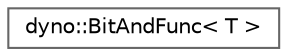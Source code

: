 digraph "Graphical Class Hierarchy"
{
 // LATEX_PDF_SIZE
  bgcolor="transparent";
  edge [fontname=Helvetica,fontsize=10,labelfontname=Helvetica,labelfontsize=10];
  node [fontname=Helvetica,fontsize=10,shape=box,height=0.2,width=0.4];
  rankdir="LR";
  Node0 [id="Node000000",label="dyno::BitAndFunc\< T \>",height=0.2,width=0.4,color="grey40", fillcolor="white", style="filled",URL="$structdyno_1_1_bit_and_func.html",tooltip=" "];
}
